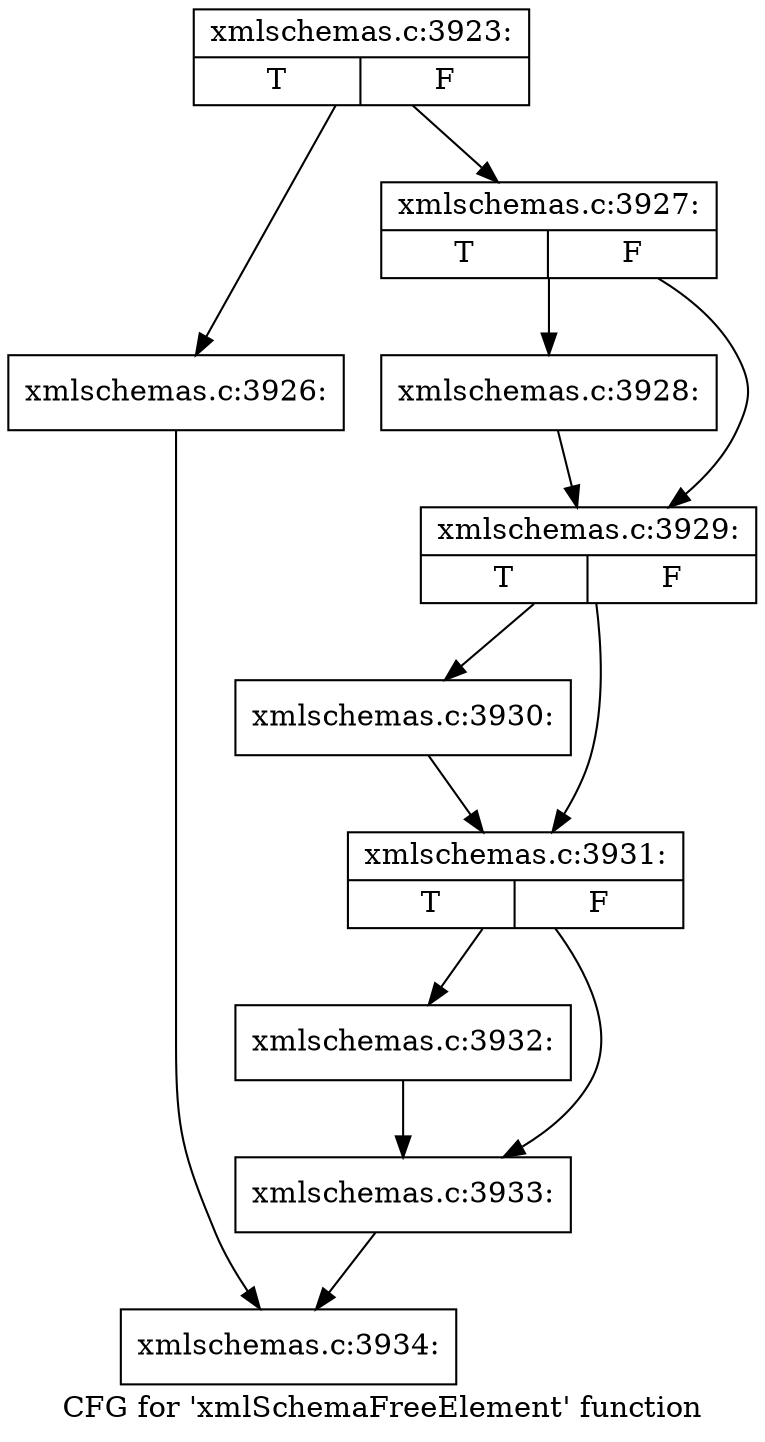 digraph "CFG for 'xmlSchemaFreeElement' function" {
	label="CFG for 'xmlSchemaFreeElement' function";

	Node0x4b2b200 [shape=record,label="{xmlschemas.c:3923:|{<s0>T|<s1>F}}"];
	Node0x4b2b200 -> Node0x4b2bb90;
	Node0x4b2b200 -> Node0x4b2bbe0;
	Node0x4b2bb90 [shape=record,label="{xmlschemas.c:3926:}"];
	Node0x4b2bb90 -> Node0x4b2bc50;
	Node0x4b2bbe0 [shape=record,label="{xmlschemas.c:3927:|{<s0>T|<s1>F}}"];
	Node0x4b2bbe0 -> Node0x4b2b620;
	Node0x4b2bbe0 -> Node0x4b2b670;
	Node0x4b2b620 [shape=record,label="{xmlschemas.c:3928:}"];
	Node0x4b2b620 -> Node0x4b2b670;
	Node0x4b2b670 [shape=record,label="{xmlschemas.c:3929:|{<s0>T|<s1>F}}"];
	Node0x4b2b670 -> Node0x4b2cad0;
	Node0x4b2b670 -> Node0x4b2cb20;
	Node0x4b2cad0 [shape=record,label="{xmlschemas.c:3930:}"];
	Node0x4b2cad0 -> Node0x4b2cb20;
	Node0x4b2cb20 [shape=record,label="{xmlschemas.c:3931:|{<s0>T|<s1>F}}"];
	Node0x4b2cb20 -> Node0x4b2d250;
	Node0x4b2cb20 -> Node0x4b2d2a0;
	Node0x4b2d250 [shape=record,label="{xmlschemas.c:3932:}"];
	Node0x4b2d250 -> Node0x4b2d2a0;
	Node0x4b2d2a0 [shape=record,label="{xmlschemas.c:3933:}"];
	Node0x4b2d2a0 -> Node0x4b2bc50;
	Node0x4b2bc50 [shape=record,label="{xmlschemas.c:3934:}"];
}

